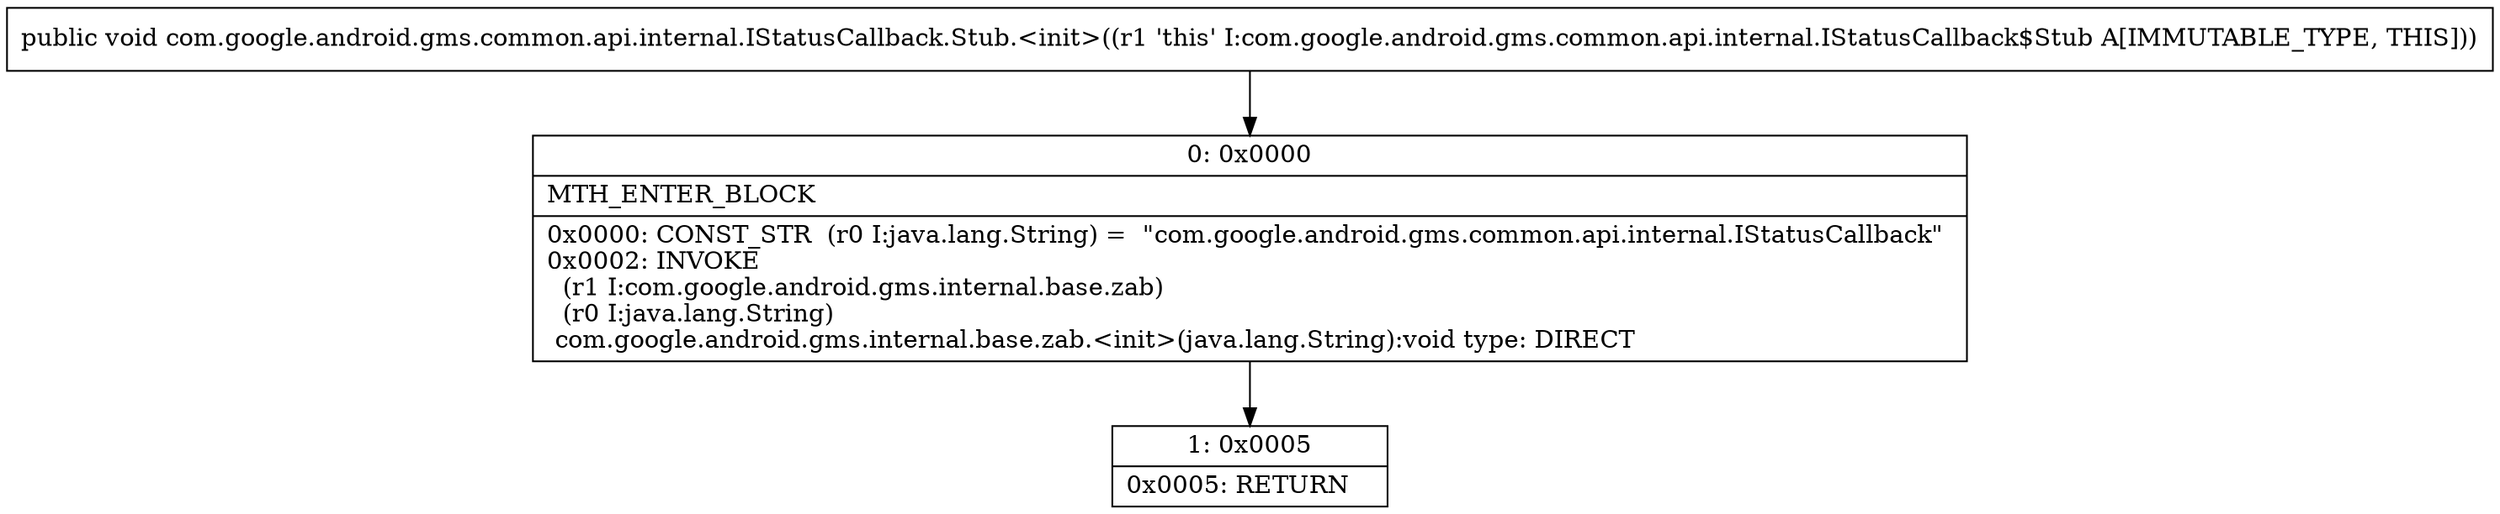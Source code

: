 digraph "CFG forcom.google.android.gms.common.api.internal.IStatusCallback.Stub.\<init\>()V" {
Node_0 [shape=record,label="{0\:\ 0x0000|MTH_ENTER_BLOCK\l|0x0000: CONST_STR  (r0 I:java.lang.String) =  \"com.google.android.gms.common.api.internal.IStatusCallback\" \l0x0002: INVOKE  \l  (r1 I:com.google.android.gms.internal.base.zab)\l  (r0 I:java.lang.String)\l com.google.android.gms.internal.base.zab.\<init\>(java.lang.String):void type: DIRECT \l}"];
Node_1 [shape=record,label="{1\:\ 0x0005|0x0005: RETURN   \l}"];
MethodNode[shape=record,label="{public void com.google.android.gms.common.api.internal.IStatusCallback.Stub.\<init\>((r1 'this' I:com.google.android.gms.common.api.internal.IStatusCallback$Stub A[IMMUTABLE_TYPE, THIS])) }"];
MethodNode -> Node_0;
Node_0 -> Node_1;
}

